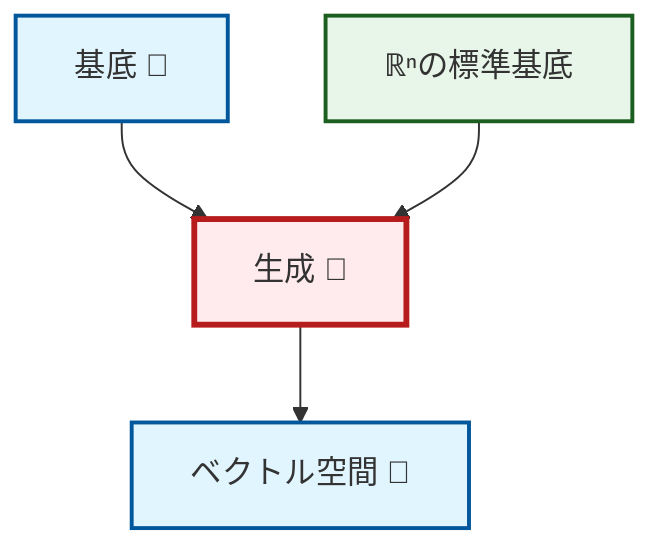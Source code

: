 graph TD
    classDef definition fill:#e1f5fe,stroke:#01579b,stroke-width:2px
    classDef theorem fill:#f3e5f5,stroke:#4a148c,stroke-width:2px
    classDef axiom fill:#fff3e0,stroke:#e65100,stroke-width:2px
    classDef example fill:#e8f5e9,stroke:#1b5e20,stroke-width:2px
    classDef current fill:#ffebee,stroke:#b71c1c,stroke-width:3px
    def-vector-space["ベクトル空間 📝"]:::definition
    def-basis["基底 📝"]:::definition
    def-span["生成 📝"]:::definition
    ex-standard-basis-rn["ℝⁿの標準基底"]:::example
    def-basis --> def-span
    ex-standard-basis-rn --> def-span
    def-span --> def-vector-space
    class def-span current